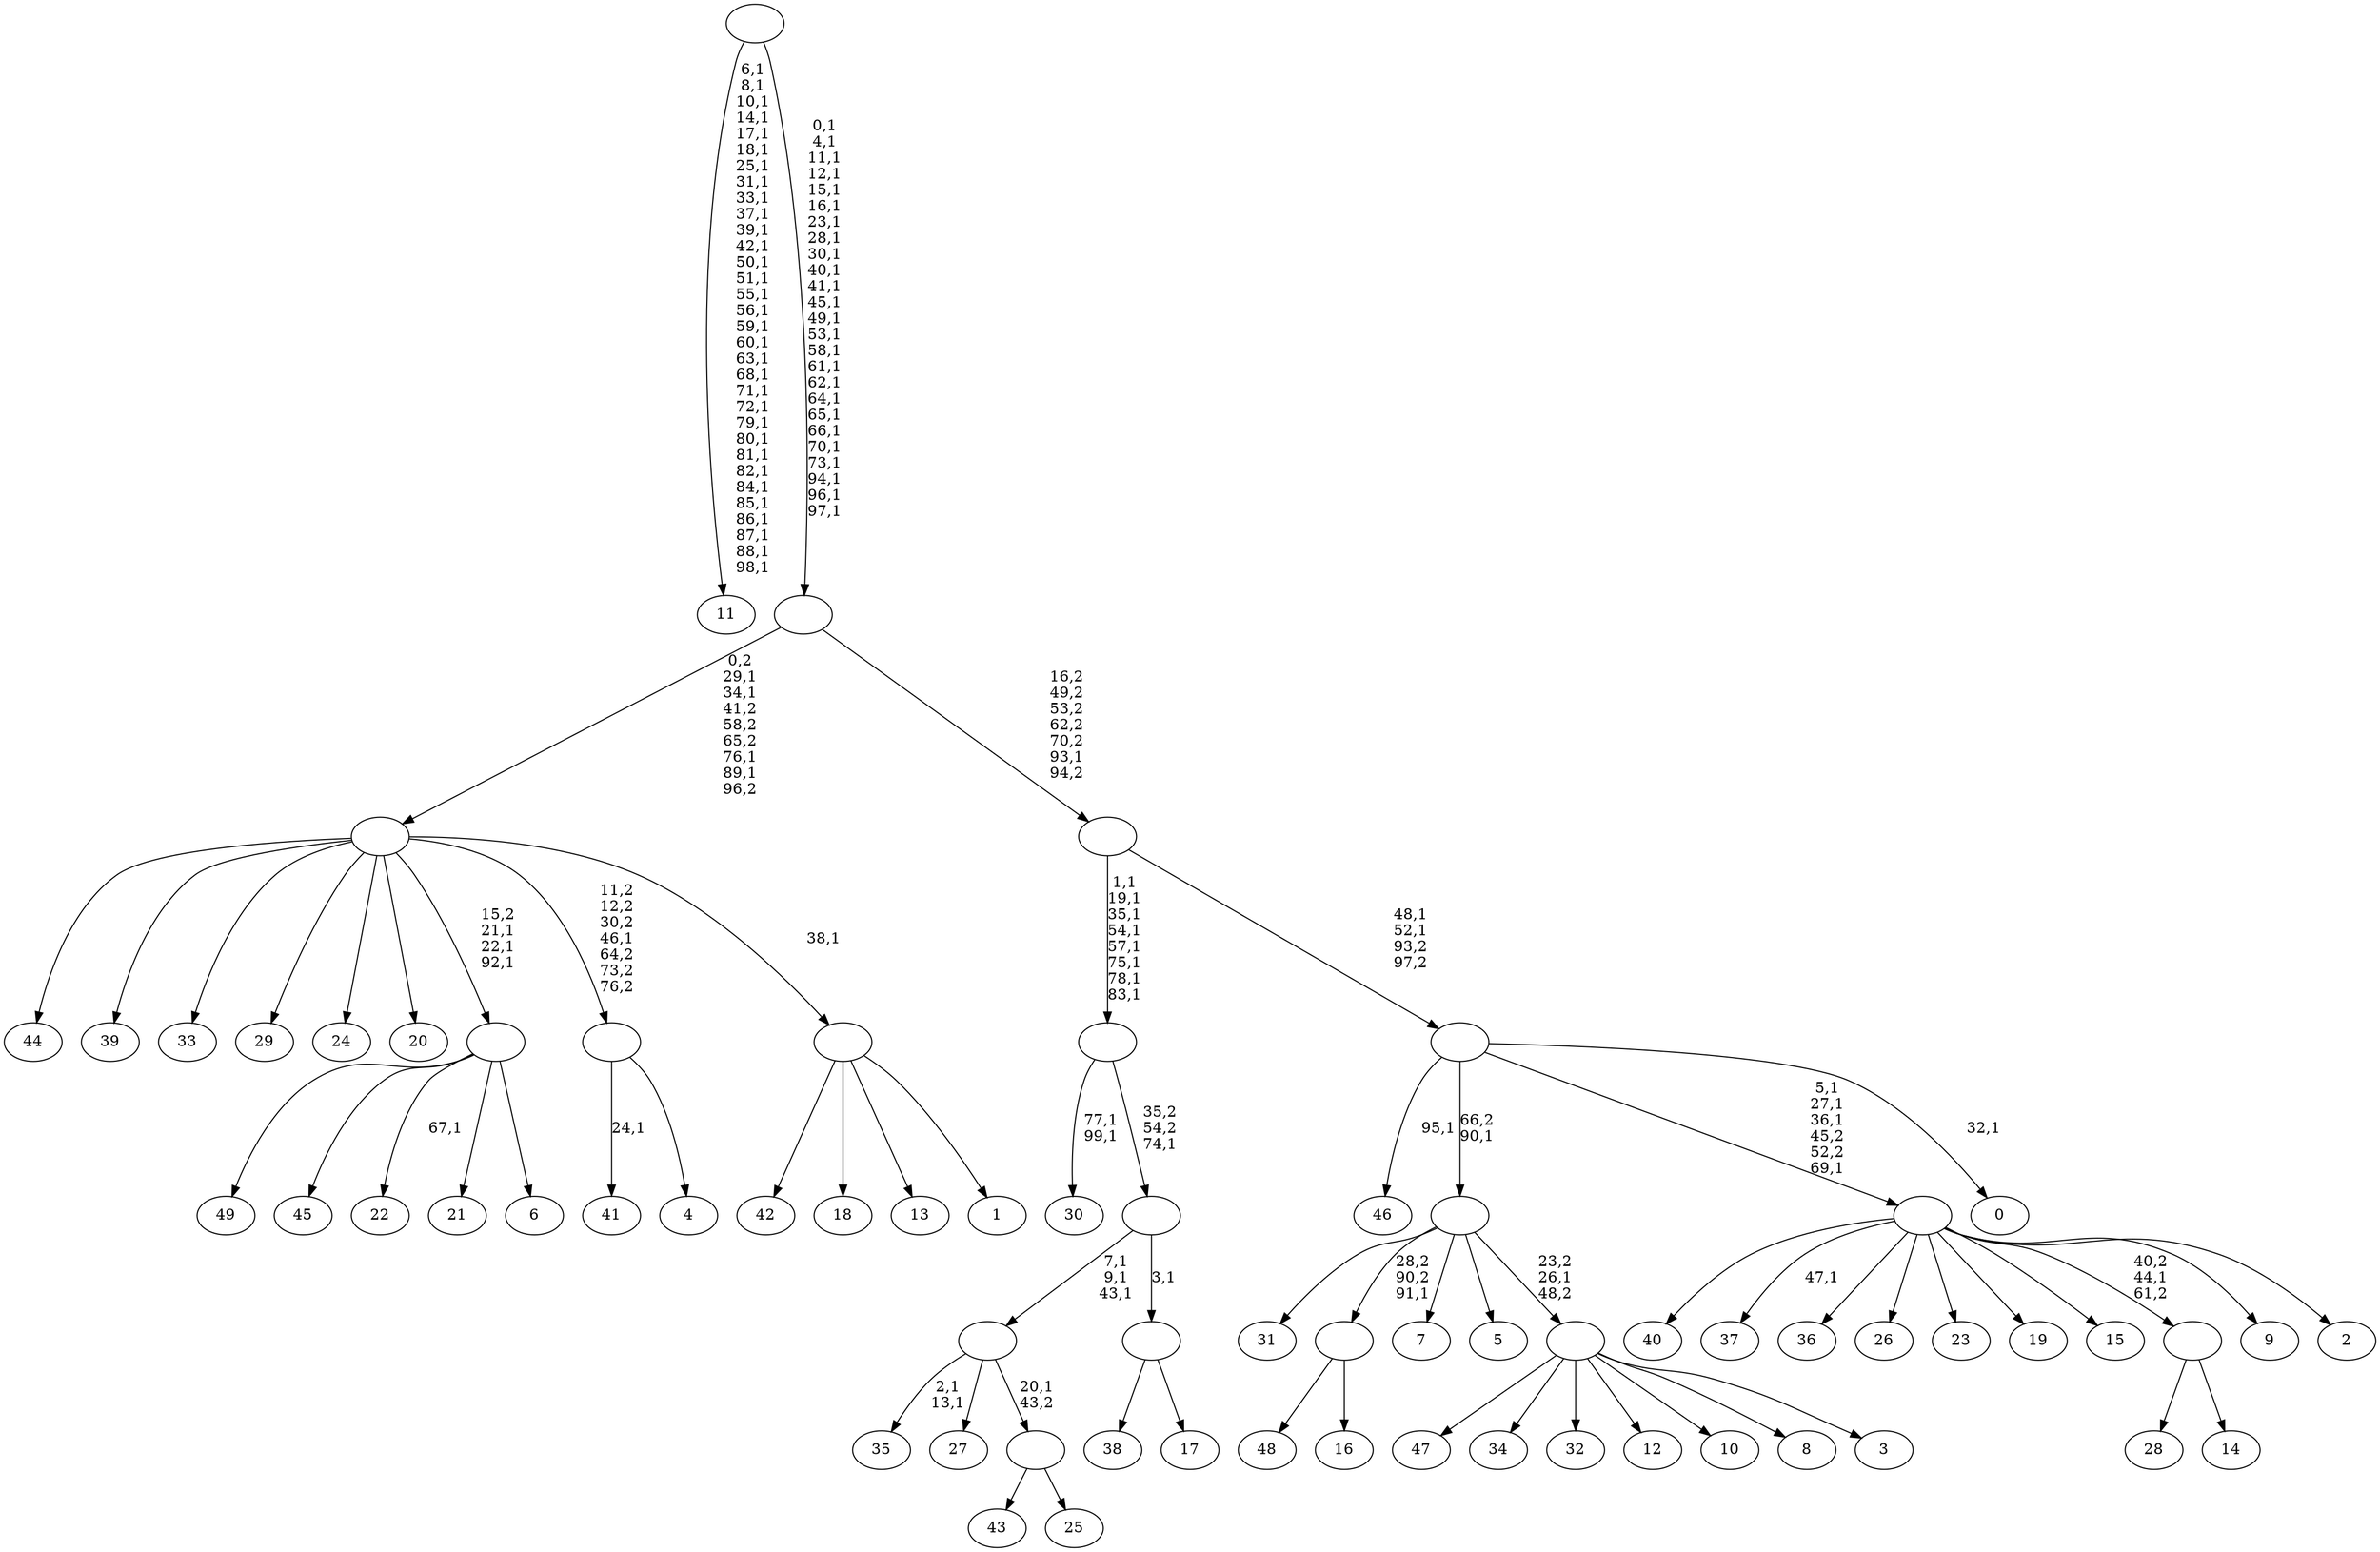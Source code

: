 digraph T {
	150 [label="49"]
	149 [label="48"]
	148 [label="47"]
	147 [label="46"]
	145 [label="45"]
	144 [label="44"]
	143 [label="43"]
	142 [label="42"]
	141 [label="41"]
	139 [label="40"]
	138 [label="39"]
	137 [label="38"]
	136 [label="37"]
	134 [label="36"]
	133 [label="35"]
	130 [label="34"]
	129 [label="33"]
	128 [label="32"]
	127 [label="31"]
	126 [label="30"]
	123 [label="29"]
	122 [label="28"]
	121 [label="27"]
	120 [label="26"]
	119 [label="25"]
	118 [label=""]
	117 [label=""]
	114 [label="24"]
	113 [label="23"]
	112 [label="22"]
	110 [label="21"]
	109 [label="20"]
	108 [label="19"]
	107 [label="18"]
	106 [label="17"]
	105 [label=""]
	104 [label=""]
	103 [label=""]
	95 [label="16"]
	94 [label=""]
	93 [label="15"]
	92 [label="14"]
	91 [label=""]
	90 [label="13"]
	89 [label="12"]
	88 [label="11"]
	55 [label="10"]
	54 [label="9"]
	53 [label="8"]
	52 [label="7"]
	51 [label="6"]
	50 [label=""]
	47 [label="5"]
	46 [label="4"]
	45 [label=""]
	44 [label="3"]
	43 [label=""]
	42 [label=""]
	41 [label="2"]
	40 [label=""]
	36 [label="1"]
	35 [label=""]
	34 [label=""]
	30 [label="0"]
	28 [label=""]
	26 [label=""]
	25 [label=""]
	0 [label=""]
	118 -> 143 [label=""]
	118 -> 119 [label=""]
	117 -> 133 [label="2,1\n13,1"]
	117 -> 121 [label=""]
	117 -> 118 [label="20,1\n43,2"]
	105 -> 137 [label=""]
	105 -> 106 [label=""]
	104 -> 117 [label="7,1\n9,1\n43,1"]
	104 -> 105 [label="3,1"]
	103 -> 126 [label="77,1\n99,1"]
	103 -> 104 [label="35,2\n54,2\n74,1"]
	94 -> 149 [label=""]
	94 -> 95 [label=""]
	91 -> 122 [label=""]
	91 -> 92 [label=""]
	50 -> 112 [label="67,1"]
	50 -> 150 [label=""]
	50 -> 145 [label=""]
	50 -> 110 [label=""]
	50 -> 51 [label=""]
	45 -> 141 [label="24,1"]
	45 -> 46 [label=""]
	43 -> 148 [label=""]
	43 -> 130 [label=""]
	43 -> 128 [label=""]
	43 -> 89 [label=""]
	43 -> 55 [label=""]
	43 -> 53 [label=""]
	43 -> 44 [label=""]
	42 -> 127 [label=""]
	42 -> 94 [label="28,2\n90,2\n91,1"]
	42 -> 52 [label=""]
	42 -> 47 [label=""]
	42 -> 43 [label="23,2\n26,1\n48,2"]
	40 -> 136 [label="47,1"]
	40 -> 139 [label=""]
	40 -> 134 [label=""]
	40 -> 120 [label=""]
	40 -> 113 [label=""]
	40 -> 108 [label=""]
	40 -> 93 [label=""]
	40 -> 91 [label="40,2\n44,1\n61,2"]
	40 -> 54 [label=""]
	40 -> 41 [label=""]
	35 -> 142 [label=""]
	35 -> 107 [label=""]
	35 -> 90 [label=""]
	35 -> 36 [label=""]
	34 -> 50 [label="15,2\n21,1\n22,1\n92,1"]
	34 -> 144 [label=""]
	34 -> 138 [label=""]
	34 -> 129 [label=""]
	34 -> 123 [label=""]
	34 -> 114 [label=""]
	34 -> 109 [label=""]
	34 -> 45 [label="11,2\n12,2\n30,2\n46,1\n64,2\n73,2\n76,2"]
	34 -> 35 [label="38,1"]
	28 -> 30 [label="32,1"]
	28 -> 40 [label="5,1\n27,1\n36,1\n45,2\n52,2\n69,1"]
	28 -> 147 [label="95,1"]
	28 -> 42 [label="66,2\n90,1"]
	26 -> 28 [label="48,1\n52,1\n93,2\n97,2"]
	26 -> 103 [label="1,1\n19,1\n35,1\n54,1\n57,1\n75,1\n78,1\n83,1"]
	25 -> 34 [label="0,2\n29,1\n34,1\n41,2\n58,2\n65,2\n76,1\n89,1\n96,2"]
	25 -> 26 [label="16,2\n49,2\n53,2\n62,2\n70,2\n93,1\n94,2"]
	0 -> 25 [label="0,1\n4,1\n11,1\n12,1\n15,1\n16,1\n23,1\n28,1\n30,1\n40,1\n41,1\n45,1\n49,1\n53,1\n58,1\n61,1\n62,1\n64,1\n65,1\n66,1\n70,1\n73,1\n94,1\n96,1\n97,1"]
	0 -> 88 [label="6,1\n8,1\n10,1\n14,1\n17,1\n18,1\n25,1\n31,1\n33,1\n37,1\n39,1\n42,1\n50,1\n51,1\n55,1\n56,1\n59,1\n60,1\n63,1\n68,1\n71,1\n72,1\n79,1\n80,1\n81,1\n82,1\n84,1\n85,1\n86,1\n87,1\n88,1\n98,1"]
}
